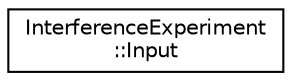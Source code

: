 digraph "Graphical Class Hierarchy"
{
 // LATEX_PDF_SIZE
  edge [fontname="Helvetica",fontsize="10",labelfontname="Helvetica",labelfontsize="10"];
  node [fontname="Helvetica",fontsize="10",shape=record];
  rankdir="LR";
  Node0 [label="InterferenceExperiment\l::Input",height=0.2,width=0.4,color="black", fillcolor="white", style="filled",URL="$struct_interference_experiment_1_1_input.html",tooltip="Input structure."];
}
